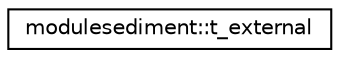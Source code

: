 digraph "Graphical Class Hierarchy"
{
 // LATEX_PDF_SIZE
  edge [fontname="Helvetica",fontsize="10",labelfontname="Helvetica",labelfontsize="10"];
  node [fontname="Helvetica",fontsize="10",shape=record];
  rankdir="LR";
  Node0 [label="modulesediment::t_external",height=0.2,width=0.4,color="black", fillcolor="white", style="filled",URL="$structmodulesediment_1_1t__external.html",tooltip=" "];
}
